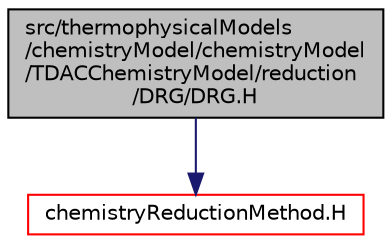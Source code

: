 digraph "src/thermophysicalModels/chemistryModel/chemistryModel/TDACChemistryModel/reduction/DRG/DRG.H"
{
  bgcolor="transparent";
  edge [fontname="Helvetica",fontsize="10",labelfontname="Helvetica",labelfontsize="10"];
  node [fontname="Helvetica",fontsize="10",shape=record];
  Node1 [label="src/thermophysicalModels\l/chemistryModel/chemistryModel\l/TDACChemistryModel/reduction\l/DRG/DRG.H",height=0.2,width=0.4,color="black", fillcolor="grey75", style="filled" fontcolor="black"];
  Node1 -> Node2 [color="midnightblue",fontsize="10",style="solid",fontname="Helvetica"];
  Node2 [label="chemistryReductionMethod.H",height=0.2,width=0.4,color="red",URL="$chemistryReductionMethod_8H.html"];
}
